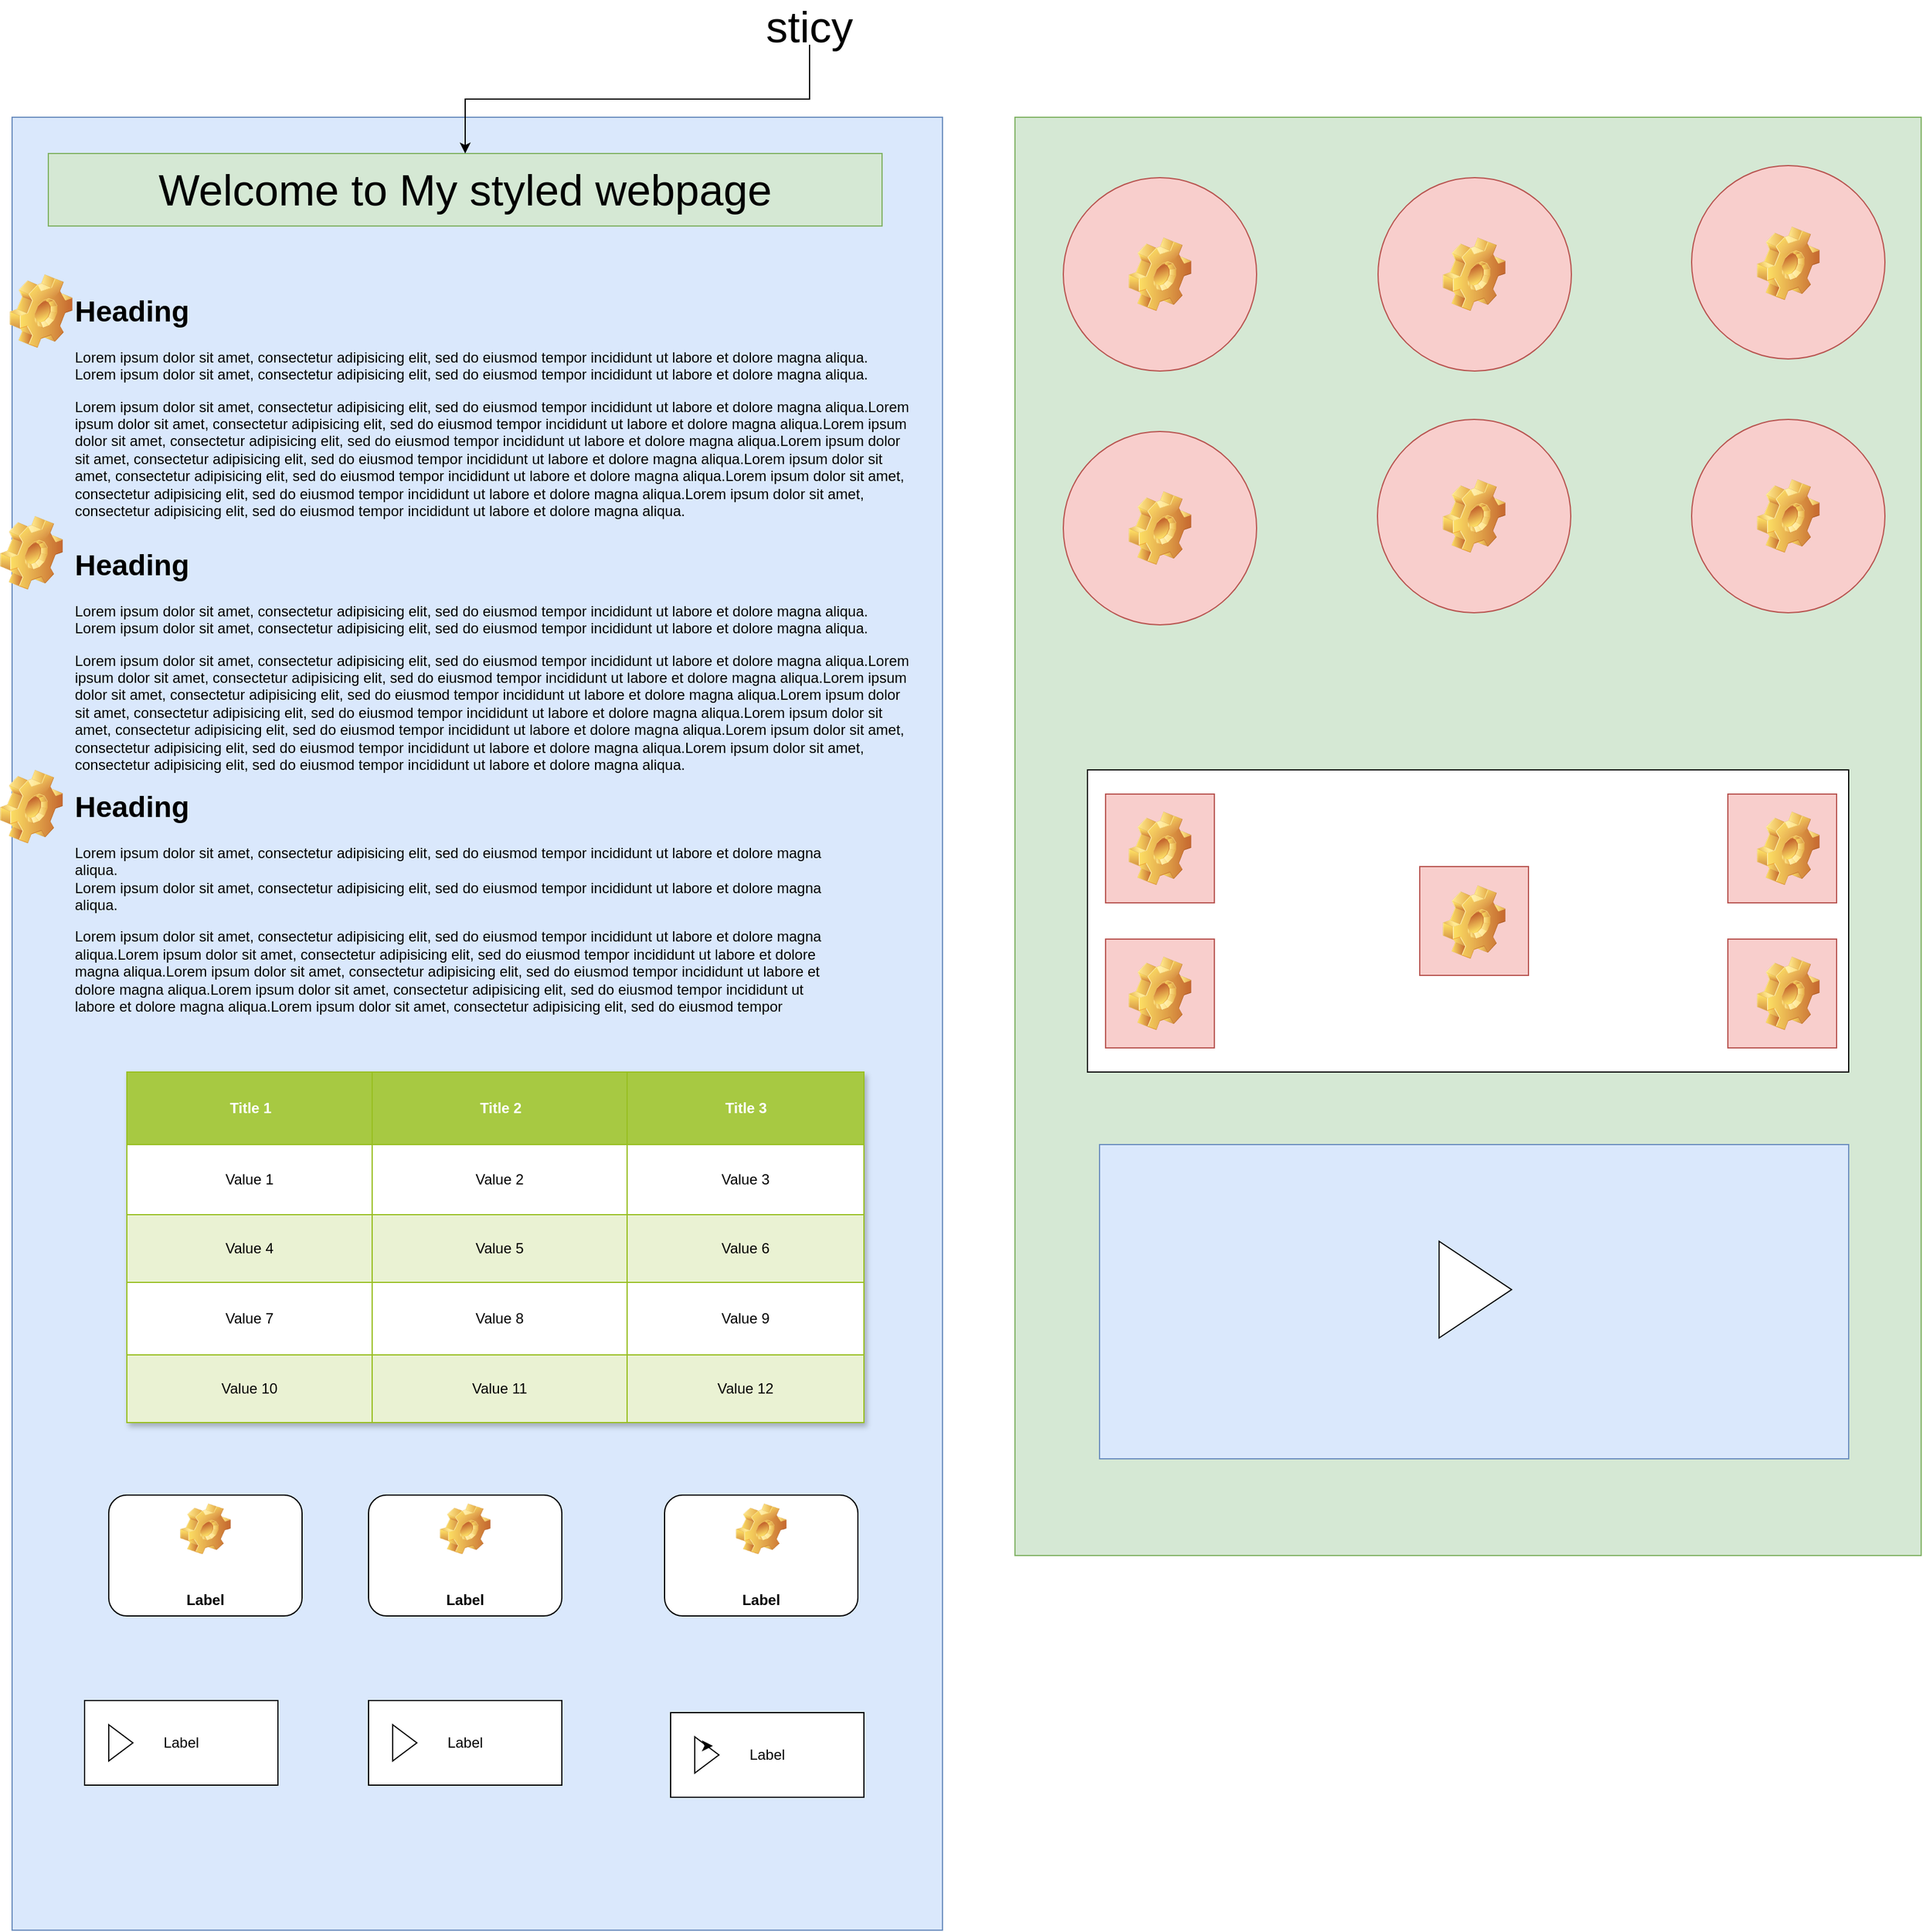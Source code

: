 <mxfile version="24.8.0">
  <diagram name="Страница — 1" id="HoLshnCDDDH5uAc-GFAD">
    <mxGraphModel dx="3187" dy="1733" grid="1" gridSize="10" guides="1" tooltips="1" connect="1" arrows="1" fold="1" page="1" pageScale="1" pageWidth="827" pageHeight="1169" math="0" shadow="0">
      <root>
        <mxCell id="0" />
        <mxCell id="1" parent="0" />
        <mxCell id="HFtfVX_ovQ1HP7ZbWY39-1" value="" style="rounded=0;whiteSpace=wrap;html=1;fillColor=#dae8fc;strokeColor=#6c8ebf;" vertex="1" parent="1">
          <mxGeometry x="30" y="120" width="770" height="1500" as="geometry" />
        </mxCell>
        <mxCell id="HFtfVX_ovQ1HP7ZbWY39-2" value="&lt;font style=&quot;font-size: 36px;&quot;&gt;Welcome to My styled webpage&lt;/font&gt;" style="rounded=0;whiteSpace=wrap;html=1;fillColor=#d5e8d4;strokeColor=#82b366;" vertex="1" parent="1">
          <mxGeometry x="60" y="150" width="690" height="60" as="geometry" />
        </mxCell>
        <mxCell id="HFtfVX_ovQ1HP7ZbWY39-3" value="&lt;h1 style=&quot;margin-top: 0px;&quot;&gt;Heading&lt;/h1&gt;&lt;p&gt;Lorem ipsum dolor sit amet, consectetur adipisicing elit, sed do eiusmod tempor incididunt ut labore et dolore magna aliqua.&lt;br&gt;Lorem ipsum dolor sit amet, consectetur adipisicing elit, sed do eiusmod tempor incididunt ut labore et dolore magna aliqua.&lt;/p&gt;&lt;p&gt;Lorem ipsum dolor sit amet, consectetur adipisicing elit, sed do eiusmod tempor incididunt ut labore et dolore magna aliqua.&lt;span style=&quot;background-color: initial;&quot;&gt;Lorem ipsum dolor sit amet, consectetur adipisicing elit, sed do eiusmod tempor incididunt ut labore et dolore magna aliqua.&lt;/span&gt;&lt;span style=&quot;background-color: initial;&quot;&gt;Lorem ipsum dolor sit amet, consectetur adipisicing elit, sed do eiusmod tempor incididunt ut labore et dolore magna aliqua.&lt;/span&gt;&lt;span style=&quot;background-color: initial;&quot;&gt;Lorem ipsum dolor sit amet, consectetur adipisicing elit, sed do eiusmod tempor incididunt ut labore et dolore magna aliqua.&lt;/span&gt;&lt;span style=&quot;background-color: initial;&quot;&gt;Lorem ipsum dolor sit amet, consectetur adipisicing elit, sed do eiusmod tempor incididunt ut labore et dolore magna aliqua.&lt;/span&gt;&lt;span style=&quot;background-color: initial;&quot;&gt;Lorem ipsum dolor sit amet, consectetur adipisicing elit, sed do eiusmod tempor incididunt ut labore et dolore magna aliqua.&lt;/span&gt;&lt;span style=&quot;background-color: initial;&quot;&gt;Lorem ipsum dolor sit amet, consectetur adipisicing elit, sed do eiusmod tempor incididunt ut labore et dolore magna aliqua.&lt;/span&gt;&lt;/p&gt;" style="text;html=1;whiteSpace=wrap;overflow=hidden;rounded=0;" vertex="1" parent="1">
          <mxGeometry x="80" y="260" width="700" height="190" as="geometry" />
        </mxCell>
        <mxCell id="HFtfVX_ovQ1HP7ZbWY39-4" value="&lt;h1 style=&quot;margin-top: 0px;&quot;&gt;Heading&lt;/h1&gt;&lt;p&gt;Lorem ipsum dolor sit amet, consectetur adipisicing elit, sed do eiusmod tempor incididunt ut labore et dolore magna aliqua.&lt;br&gt;Lorem ipsum dolor sit amet, consectetur adipisicing elit, sed do eiusmod tempor incididunt ut labore et dolore magna aliqua.&lt;/p&gt;&lt;p&gt;Lorem ipsum dolor sit amet, consectetur adipisicing elit, sed do eiusmod tempor incididunt ut labore et dolore magna aliqua.&lt;span style=&quot;background-color: initial;&quot;&gt;Lorem ipsum dolor sit amet, consectetur adipisicing elit, sed do eiusmod tempor incididunt ut labore et dolore magna aliqua.&lt;/span&gt;&lt;span style=&quot;background-color: initial;&quot;&gt;Lorem ipsum dolor sit amet, consectetur adipisicing elit, sed do eiusmod tempor incididunt ut labore et dolore magna aliqua.&lt;/span&gt;&lt;span style=&quot;background-color: initial;&quot;&gt;Lorem ipsum dolor sit amet, consectetur adipisicing elit, sed do eiusmod tempor incididunt ut labore et dolore magna aliqua.&lt;/span&gt;&lt;span style=&quot;background-color: initial;&quot;&gt;Lorem ipsum dolor sit amet, consectetur adipisicing elit, sed do eiusmod tempor incididunt ut labore et dolore magna aliqua.&lt;/span&gt;&lt;span style=&quot;background-color: initial;&quot;&gt;Lorem ipsum dolor sit amet, consectetur adipisicing elit, sed do eiusmod tempor incididunt ut labore et dolore magna aliqua.&lt;/span&gt;&lt;span style=&quot;background-color: initial;&quot;&gt;Lorem ipsum dolor sit amet, consectetur adipisicing elit, sed do eiusmod tempor incididunt ut labore et dolore magna aliqua.&lt;/span&gt;&lt;/p&gt;" style="text;html=1;whiteSpace=wrap;overflow=hidden;rounded=0;" vertex="1" parent="1">
          <mxGeometry x="80" y="470" width="700" height="190" as="geometry" />
        </mxCell>
        <mxCell id="HFtfVX_ovQ1HP7ZbWY39-5" value="&lt;h1 style=&quot;margin-top: 0px;&quot;&gt;Heading&lt;/h1&gt;&lt;p&gt;Lorem ipsum dolor sit amet, consectetur adipisicing elit, sed do eiusmod tempor incididunt ut labore et dolore magna aliqua.&lt;br&gt;Lorem ipsum dolor sit amet, consectetur adipisicing elit, sed do eiusmod tempor incididunt ut labore et dolore magna aliqua.&lt;/p&gt;&lt;p&gt;Lorem ipsum dolor sit amet, consectetur adipisicing elit, sed do eiusmod tempor incididunt ut labore et dolore magna aliqua.&lt;span style=&quot;background-color: initial;&quot;&gt;Lorem ipsum dolor sit amet, consectetur adipisicing elit, sed do eiusmod tempor incididunt ut labore et dolore magna aliqua.&lt;/span&gt;&lt;span style=&quot;background-color: initial;&quot;&gt;Lorem ipsum dolor sit amet, consectetur adipisicing elit, sed do eiusmod tempor incididunt ut labore et dolore magna aliqua.&lt;/span&gt;&lt;span style=&quot;background-color: initial;&quot;&gt;Lorem ipsum dolor sit amet, consectetur adipisicing elit, sed do eiusmod tempor incididunt ut labore et dolore magna aliqua.&lt;/span&gt;&lt;span style=&quot;background-color: initial;&quot;&gt;Lorem ipsum dolor sit amet, consectetur adipisicing elit, sed do eiusmod tempor incididunt ut labore et dolore magna aliqua.&lt;/span&gt;&lt;span style=&quot;background-color: initial;&quot;&gt;Lorem ipsum dolor sit amet, consectetur adipisicing elit, sed do eiusmod tempor incididunt ut labore et dolore magna aliqua.&lt;/span&gt;&lt;span style=&quot;background-color: initial;&quot;&gt;Lorem ipsum dolor sit amet, consectetur adipisicing elit, sed do eiusmod tempor incididunt ut labore et dolore magna aliqua.&lt;/span&gt;&lt;/p&gt;" style="text;html=1;whiteSpace=wrap;overflow=hidden;rounded=0;" vertex="1" parent="1">
          <mxGeometry x="80" y="670" width="630" height="190" as="geometry" />
        </mxCell>
        <mxCell id="HFtfVX_ovQ1HP7ZbWY39-6" value="" style="shape=image;html=1;verticalLabelPosition=bottom;verticalAlign=top;imageAspect=1;aspect=fixed;image=img/clipart/Gear_128x128.png" vertex="1" parent="1">
          <mxGeometry x="28" y="250" width="52" height="61" as="geometry" />
        </mxCell>
        <mxCell id="HFtfVX_ovQ1HP7ZbWY39-7" value="" style="shape=image;html=1;verticalLabelPosition=bottom;verticalAlign=top;imageAspect=1;aspect=fixed;image=img/clipart/Gear_128x128.png" vertex="1" parent="1">
          <mxGeometry x="20" y="450" width="52" height="61" as="geometry" />
        </mxCell>
        <mxCell id="HFtfVX_ovQ1HP7ZbWY39-8" value="" style="shape=image;html=1;verticalLabelPosition=bottom;verticalAlign=top;imageAspect=1;aspect=fixed;image=img/clipart/Gear_128x128.png" vertex="1" parent="1">
          <mxGeometry x="20" y="660" width="52" height="61" as="geometry" />
        </mxCell>
        <mxCell id="HFtfVX_ovQ1HP7ZbWY39-9" value="Assets" style="childLayout=tableLayout;recursiveResize=0;strokeColor=#98bf21;fillColor=#A7C942;shadow=1;" vertex="1" parent="1">
          <mxGeometry x="125" y="910" width="610" height="290" as="geometry" />
        </mxCell>
        <mxCell id="HFtfVX_ovQ1HP7ZbWY39-10" style="shape=tableRow;horizontal=0;startSize=0;swimlaneHead=0;swimlaneBody=0;top=0;left=0;bottom=0;right=0;dropTarget=0;collapsible=0;recursiveResize=0;expand=0;fontStyle=0;strokeColor=inherit;fillColor=#ffffff;" vertex="1" parent="HFtfVX_ovQ1HP7ZbWY39-9">
          <mxGeometry width="610" height="60" as="geometry" />
        </mxCell>
        <mxCell id="HFtfVX_ovQ1HP7ZbWY39-11" value="Title 1" style="connectable=0;recursiveResize=0;strokeColor=inherit;fillColor=#A7C942;align=center;fontStyle=1;fontColor=#FFFFFF;html=1;" vertex="1" parent="HFtfVX_ovQ1HP7ZbWY39-10">
          <mxGeometry width="203" height="60" as="geometry">
            <mxRectangle width="203" height="60" as="alternateBounds" />
          </mxGeometry>
        </mxCell>
        <mxCell id="HFtfVX_ovQ1HP7ZbWY39-12" value="Title 2" style="connectable=0;recursiveResize=0;strokeColor=inherit;fillColor=#A7C942;align=center;fontStyle=1;fontColor=#FFFFFF;html=1;" vertex="1" parent="HFtfVX_ovQ1HP7ZbWY39-10">
          <mxGeometry x="203" width="211" height="60" as="geometry">
            <mxRectangle width="211" height="60" as="alternateBounds" />
          </mxGeometry>
        </mxCell>
        <mxCell id="HFtfVX_ovQ1HP7ZbWY39-13" value="Title 3" style="connectable=0;recursiveResize=0;strokeColor=inherit;fillColor=#A7C942;align=center;fontStyle=1;fontColor=#FFFFFF;html=1;" vertex="1" parent="HFtfVX_ovQ1HP7ZbWY39-10">
          <mxGeometry x="414" width="196" height="60" as="geometry">
            <mxRectangle width="196" height="60" as="alternateBounds" />
          </mxGeometry>
        </mxCell>
        <mxCell id="HFtfVX_ovQ1HP7ZbWY39-14" value="" style="shape=tableRow;horizontal=0;startSize=0;swimlaneHead=0;swimlaneBody=0;top=0;left=0;bottom=0;right=0;dropTarget=0;collapsible=0;recursiveResize=0;expand=0;fontStyle=0;strokeColor=inherit;fillColor=#ffffff;" vertex="1" parent="HFtfVX_ovQ1HP7ZbWY39-9">
          <mxGeometry y="60" width="610" height="58" as="geometry" />
        </mxCell>
        <mxCell id="HFtfVX_ovQ1HP7ZbWY39-15" value="Value 1" style="connectable=0;recursiveResize=0;strokeColor=inherit;fillColor=inherit;align=center;whiteSpace=wrap;html=1;" vertex="1" parent="HFtfVX_ovQ1HP7ZbWY39-14">
          <mxGeometry width="203" height="58" as="geometry">
            <mxRectangle width="203" height="58" as="alternateBounds" />
          </mxGeometry>
        </mxCell>
        <mxCell id="HFtfVX_ovQ1HP7ZbWY39-16" value="Value 2" style="connectable=0;recursiveResize=0;strokeColor=inherit;fillColor=inherit;align=center;whiteSpace=wrap;html=1;" vertex="1" parent="HFtfVX_ovQ1HP7ZbWY39-14">
          <mxGeometry x="203" width="211" height="58" as="geometry">
            <mxRectangle width="211" height="58" as="alternateBounds" />
          </mxGeometry>
        </mxCell>
        <mxCell id="HFtfVX_ovQ1HP7ZbWY39-17" value="Value 3" style="connectable=0;recursiveResize=0;strokeColor=inherit;fillColor=inherit;align=center;whiteSpace=wrap;html=1;" vertex="1" parent="HFtfVX_ovQ1HP7ZbWY39-14">
          <mxGeometry x="414" width="196" height="58" as="geometry">
            <mxRectangle width="196" height="58" as="alternateBounds" />
          </mxGeometry>
        </mxCell>
        <mxCell id="HFtfVX_ovQ1HP7ZbWY39-18" value="" style="shape=tableRow;horizontal=0;startSize=0;swimlaneHead=0;swimlaneBody=0;top=0;left=0;bottom=0;right=0;dropTarget=0;collapsible=0;recursiveResize=0;expand=0;fontStyle=1;strokeColor=inherit;fillColor=#EAF2D3;" vertex="1" parent="HFtfVX_ovQ1HP7ZbWY39-9">
          <mxGeometry y="118" width="610" height="56" as="geometry" />
        </mxCell>
        <mxCell id="HFtfVX_ovQ1HP7ZbWY39-19" value="Value 4" style="connectable=0;recursiveResize=0;strokeColor=inherit;fillColor=inherit;whiteSpace=wrap;html=1;" vertex="1" parent="HFtfVX_ovQ1HP7ZbWY39-18">
          <mxGeometry width="203" height="56" as="geometry">
            <mxRectangle width="203" height="56" as="alternateBounds" />
          </mxGeometry>
        </mxCell>
        <mxCell id="HFtfVX_ovQ1HP7ZbWY39-20" value="Value 5" style="connectable=0;recursiveResize=0;strokeColor=inherit;fillColor=inherit;whiteSpace=wrap;html=1;" vertex="1" parent="HFtfVX_ovQ1HP7ZbWY39-18">
          <mxGeometry x="203" width="211" height="56" as="geometry">
            <mxRectangle width="211" height="56" as="alternateBounds" />
          </mxGeometry>
        </mxCell>
        <mxCell id="HFtfVX_ovQ1HP7ZbWY39-21" value="Value 6" style="connectable=0;recursiveResize=0;strokeColor=inherit;fillColor=inherit;whiteSpace=wrap;html=1;" vertex="1" parent="HFtfVX_ovQ1HP7ZbWY39-18">
          <mxGeometry x="414" width="196" height="56" as="geometry">
            <mxRectangle width="196" height="56" as="alternateBounds" />
          </mxGeometry>
        </mxCell>
        <mxCell id="HFtfVX_ovQ1HP7ZbWY39-22" value="" style="shape=tableRow;horizontal=0;startSize=0;swimlaneHead=0;swimlaneBody=0;top=0;left=0;bottom=0;right=0;dropTarget=0;collapsible=0;recursiveResize=0;expand=0;fontStyle=0;strokeColor=inherit;fillColor=#ffffff;" vertex="1" parent="HFtfVX_ovQ1HP7ZbWY39-9">
          <mxGeometry y="174" width="610" height="60" as="geometry" />
        </mxCell>
        <mxCell id="HFtfVX_ovQ1HP7ZbWY39-23" value="Value 7" style="connectable=0;recursiveResize=0;strokeColor=inherit;fillColor=inherit;fontStyle=0;align=center;whiteSpace=wrap;html=1;" vertex="1" parent="HFtfVX_ovQ1HP7ZbWY39-22">
          <mxGeometry width="203" height="60" as="geometry">
            <mxRectangle width="203" height="60" as="alternateBounds" />
          </mxGeometry>
        </mxCell>
        <mxCell id="HFtfVX_ovQ1HP7ZbWY39-24" value="Value 8" style="connectable=0;recursiveResize=0;strokeColor=inherit;fillColor=inherit;fontStyle=0;align=center;whiteSpace=wrap;html=1;" vertex="1" parent="HFtfVX_ovQ1HP7ZbWY39-22">
          <mxGeometry x="203" width="211" height="60" as="geometry">
            <mxRectangle width="211" height="60" as="alternateBounds" />
          </mxGeometry>
        </mxCell>
        <mxCell id="HFtfVX_ovQ1HP7ZbWY39-25" value="Value 9" style="connectable=0;recursiveResize=0;strokeColor=inherit;fillColor=inherit;fontStyle=0;align=center;whiteSpace=wrap;html=1;" vertex="1" parent="HFtfVX_ovQ1HP7ZbWY39-22">
          <mxGeometry x="414" width="196" height="60" as="geometry">
            <mxRectangle width="196" height="60" as="alternateBounds" />
          </mxGeometry>
        </mxCell>
        <mxCell id="HFtfVX_ovQ1HP7ZbWY39-26" value="" style="shape=tableRow;horizontal=0;startSize=0;swimlaneHead=0;swimlaneBody=0;top=0;left=0;bottom=0;right=0;dropTarget=0;collapsible=0;recursiveResize=0;expand=0;fontStyle=1;strokeColor=inherit;fillColor=#EAF2D3;" vertex="1" parent="HFtfVX_ovQ1HP7ZbWY39-9">
          <mxGeometry y="234" width="610" height="56" as="geometry" />
        </mxCell>
        <mxCell id="HFtfVX_ovQ1HP7ZbWY39-27" value="Value 10" style="connectable=0;recursiveResize=0;strokeColor=inherit;fillColor=inherit;whiteSpace=wrap;html=1;" vertex="1" parent="HFtfVX_ovQ1HP7ZbWY39-26">
          <mxGeometry width="203" height="56" as="geometry">
            <mxRectangle width="203" height="56" as="alternateBounds" />
          </mxGeometry>
        </mxCell>
        <mxCell id="HFtfVX_ovQ1HP7ZbWY39-28" value="Value 11" style="connectable=0;recursiveResize=0;strokeColor=inherit;fillColor=inherit;whiteSpace=wrap;html=1;" vertex="1" parent="HFtfVX_ovQ1HP7ZbWY39-26">
          <mxGeometry x="203" width="211" height="56" as="geometry">
            <mxRectangle width="211" height="56" as="alternateBounds" />
          </mxGeometry>
        </mxCell>
        <mxCell id="HFtfVX_ovQ1HP7ZbWY39-29" value="Value 12" style="connectable=0;recursiveResize=0;strokeColor=inherit;fillColor=inherit;whiteSpace=wrap;html=1;" vertex="1" parent="HFtfVX_ovQ1HP7ZbWY39-26">
          <mxGeometry x="414" width="196" height="56" as="geometry">
            <mxRectangle width="196" height="56" as="alternateBounds" />
          </mxGeometry>
        </mxCell>
        <mxCell id="HFtfVX_ovQ1HP7ZbWY39-30" value="Label" style="label;whiteSpace=wrap;html=1;align=center;verticalAlign=bottom;spacingLeft=0;spacingBottom=4;imageAlign=center;imageVerticalAlign=top;image=img/clipart/Gear_128x128.png" vertex="1" parent="1">
          <mxGeometry x="110" y="1260" width="160" height="100" as="geometry" />
        </mxCell>
        <mxCell id="HFtfVX_ovQ1HP7ZbWY39-31" value="Label" style="label;whiteSpace=wrap;html=1;align=center;verticalAlign=bottom;spacingLeft=0;spacingBottom=4;imageAlign=center;imageVerticalAlign=top;image=img/clipart/Gear_128x128.png" vertex="1" parent="1">
          <mxGeometry x="325" y="1260" width="160" height="100" as="geometry" />
        </mxCell>
        <mxCell id="HFtfVX_ovQ1HP7ZbWY39-32" value="Label" style="label;whiteSpace=wrap;html=1;align=center;verticalAlign=bottom;spacingLeft=0;spacingBottom=4;imageAlign=center;imageVerticalAlign=top;image=img/clipart/Gear_128x128.png" vertex="1" parent="1">
          <mxGeometry x="570" y="1260" width="160" height="100" as="geometry" />
        </mxCell>
        <mxCell id="HFtfVX_ovQ1HP7ZbWY39-33" value="Label" style="html=1;whiteSpace=wrap;container=1;recursiveResize=0;collapsible=0;" vertex="1" parent="1">
          <mxGeometry x="90" y="1430" width="160" height="70" as="geometry" />
        </mxCell>
        <mxCell id="HFtfVX_ovQ1HP7ZbWY39-34" value="" style="triangle;html=1;whiteSpace=wrap;" vertex="1" parent="HFtfVX_ovQ1HP7ZbWY39-33">
          <mxGeometry x="20" y="20" width="20" height="30" as="geometry" />
        </mxCell>
        <mxCell id="HFtfVX_ovQ1HP7ZbWY39-35" value="Label" style="html=1;whiteSpace=wrap;container=1;recursiveResize=0;collapsible=0;" vertex="1" parent="1">
          <mxGeometry x="325" y="1430" width="160" height="70" as="geometry" />
        </mxCell>
        <mxCell id="HFtfVX_ovQ1HP7ZbWY39-36" value="" style="triangle;html=1;whiteSpace=wrap;" vertex="1" parent="HFtfVX_ovQ1HP7ZbWY39-35">
          <mxGeometry x="20" y="20" width="20" height="30" as="geometry" />
        </mxCell>
        <mxCell id="HFtfVX_ovQ1HP7ZbWY39-37" value="Label" style="html=1;whiteSpace=wrap;container=1;recursiveResize=0;collapsible=0;" vertex="1" parent="1">
          <mxGeometry x="575" y="1440" width="160" height="70" as="geometry" />
        </mxCell>
        <mxCell id="HFtfVX_ovQ1HP7ZbWY39-38" value="" style="triangle;html=1;whiteSpace=wrap;" vertex="1" parent="HFtfVX_ovQ1HP7ZbWY39-37">
          <mxGeometry x="20" y="20" width="20" height="30" as="geometry" />
        </mxCell>
        <mxCell id="HFtfVX_ovQ1HP7ZbWY39-65" style="edgeStyle=orthogonalEdgeStyle;rounded=0;orthogonalLoop=1;jettySize=auto;html=1;exitX=0.5;exitY=0;exitDx=0;exitDy=0;entryX=0.219;entryY=0.392;entryDx=0;entryDy=0;entryPerimeter=0;" edge="1" parent="HFtfVX_ovQ1HP7ZbWY39-37" source="HFtfVX_ovQ1HP7ZbWY39-38" target="HFtfVX_ovQ1HP7ZbWY39-37">
          <mxGeometry relative="1" as="geometry" />
        </mxCell>
        <mxCell id="HFtfVX_ovQ1HP7ZbWY39-39" value="" style="rounded=0;whiteSpace=wrap;html=1;fillColor=#d5e8d4;strokeColor=#82b366;" vertex="1" parent="1">
          <mxGeometry x="860" y="120" width="750" height="1190" as="geometry" />
        </mxCell>
        <mxCell id="HFtfVX_ovQ1HP7ZbWY39-40" value="" style="ellipse;whiteSpace=wrap;html=1;aspect=fixed;fillColor=#f8cecc;strokeColor=#b85450;" vertex="1" parent="1">
          <mxGeometry x="900" y="170" width="160" height="160" as="geometry" />
        </mxCell>
        <mxCell id="HFtfVX_ovQ1HP7ZbWY39-41" value="" style="ellipse;whiteSpace=wrap;html=1;aspect=fixed;fillColor=#f8cecc;strokeColor=#b85450;" vertex="1" parent="1">
          <mxGeometry x="900" y="380" width="160" height="160" as="geometry" />
        </mxCell>
        <mxCell id="HFtfVX_ovQ1HP7ZbWY39-42" value="" style="ellipse;whiteSpace=wrap;html=1;aspect=fixed;fillColor=#f8cecc;strokeColor=#b85450;" vertex="1" parent="1">
          <mxGeometry x="1160.5" y="170" width="160" height="160" as="geometry" />
        </mxCell>
        <mxCell id="HFtfVX_ovQ1HP7ZbWY39-43" value="" style="ellipse;whiteSpace=wrap;html=1;aspect=fixed;fillColor=#f8cecc;strokeColor=#b85450;" vertex="1" parent="1">
          <mxGeometry x="1420" y="160" width="160" height="160" as="geometry" />
        </mxCell>
        <mxCell id="HFtfVX_ovQ1HP7ZbWY39-44" value="" style="ellipse;whiteSpace=wrap;html=1;aspect=fixed;fillColor=#f8cecc;strokeColor=#b85450;" vertex="1" parent="1">
          <mxGeometry x="1160" y="370" width="160" height="160" as="geometry" />
        </mxCell>
        <mxCell id="HFtfVX_ovQ1HP7ZbWY39-45" value="" style="ellipse;whiteSpace=wrap;html=1;aspect=fixed;fillColor=#f8cecc;strokeColor=#b85450;" vertex="1" parent="1">
          <mxGeometry x="1420" y="370" width="160" height="160" as="geometry" />
        </mxCell>
        <mxCell id="HFtfVX_ovQ1HP7ZbWY39-46" value="" style="shape=image;html=1;verticalLabelPosition=bottom;verticalAlign=top;imageAspect=1;aspect=fixed;image=img/clipart/Gear_128x128.png" vertex="1" parent="1">
          <mxGeometry x="954" y="219.5" width="52" height="61" as="geometry" />
        </mxCell>
        <mxCell id="HFtfVX_ovQ1HP7ZbWY39-47" value="" style="shape=image;html=1;verticalLabelPosition=bottom;verticalAlign=top;imageAspect=1;aspect=fixed;image=img/clipart/Gear_128x128.png" vertex="1" parent="1">
          <mxGeometry x="1214" y="219.5" width="52" height="61" as="geometry" />
        </mxCell>
        <mxCell id="HFtfVX_ovQ1HP7ZbWY39-48" value="" style="shape=image;html=1;verticalLabelPosition=bottom;verticalAlign=top;imageAspect=1;aspect=fixed;image=img/clipart/Gear_128x128.png" vertex="1" parent="1">
          <mxGeometry x="1474" y="210.5" width="52" height="61" as="geometry" />
        </mxCell>
        <mxCell id="HFtfVX_ovQ1HP7ZbWY39-49" value="" style="shape=image;html=1;verticalLabelPosition=bottom;verticalAlign=top;imageAspect=1;aspect=fixed;image=img/clipart/Gear_128x128.png" vertex="1" parent="1">
          <mxGeometry x="954" y="429.5" width="52" height="61" as="geometry" />
        </mxCell>
        <mxCell id="HFtfVX_ovQ1HP7ZbWY39-50" value="" style="shape=image;html=1;verticalLabelPosition=bottom;verticalAlign=top;imageAspect=1;aspect=fixed;image=img/clipart/Gear_128x128.png" vertex="1" parent="1">
          <mxGeometry x="1214" y="419.5" width="52" height="61" as="geometry" />
        </mxCell>
        <mxCell id="HFtfVX_ovQ1HP7ZbWY39-51" value="" style="shape=image;html=1;verticalLabelPosition=bottom;verticalAlign=top;imageAspect=1;aspect=fixed;image=img/clipart/Gear_128x128.png" vertex="1" parent="1">
          <mxGeometry x="1474" y="419.5" width="52" height="61" as="geometry" />
        </mxCell>
        <mxCell id="HFtfVX_ovQ1HP7ZbWY39-52" value="" style="rounded=0;whiteSpace=wrap;html=1;" vertex="1" parent="1">
          <mxGeometry x="920" y="660" width="630" height="250" as="geometry" />
        </mxCell>
        <mxCell id="HFtfVX_ovQ1HP7ZbWY39-53" value="" style="rounded=0;whiteSpace=wrap;html=1;fillColor=#f8cecc;strokeColor=#b85450;" vertex="1" parent="1">
          <mxGeometry x="935" y="680" width="90" height="90" as="geometry" />
        </mxCell>
        <mxCell id="HFtfVX_ovQ1HP7ZbWY39-54" value="" style="rounded=0;whiteSpace=wrap;html=1;fillColor=#f8cecc;strokeColor=#b85450;" vertex="1" parent="1">
          <mxGeometry x="1450" y="680" width="90" height="90" as="geometry" />
        </mxCell>
        <mxCell id="HFtfVX_ovQ1HP7ZbWY39-55" value="" style="rounded=0;whiteSpace=wrap;html=1;fillColor=#f8cecc;strokeColor=#b85450;" vertex="1" parent="1">
          <mxGeometry x="935" y="800" width="90" height="90" as="geometry" />
        </mxCell>
        <mxCell id="HFtfVX_ovQ1HP7ZbWY39-56" value="" style="rounded=0;whiteSpace=wrap;html=1;fillColor=#f8cecc;strokeColor=#b85450;" vertex="1" parent="1">
          <mxGeometry x="1450" y="800" width="90" height="90" as="geometry" />
        </mxCell>
        <mxCell id="HFtfVX_ovQ1HP7ZbWY39-57" value="" style="rounded=0;whiteSpace=wrap;html=1;fillColor=#f8cecc;strokeColor=#b85450;" vertex="1" parent="1">
          <mxGeometry x="1195" y="740" width="90" height="90" as="geometry" />
        </mxCell>
        <mxCell id="HFtfVX_ovQ1HP7ZbWY39-58" value="" style="shape=image;html=1;verticalLabelPosition=bottom;verticalAlign=top;imageAspect=1;aspect=fixed;image=img/clipart/Gear_128x128.png" vertex="1" parent="1">
          <mxGeometry x="954" y="694.5" width="52" height="61" as="geometry" />
        </mxCell>
        <mxCell id="HFtfVX_ovQ1HP7ZbWY39-59" value="" style="shape=image;html=1;verticalLabelPosition=bottom;verticalAlign=top;imageAspect=1;aspect=fixed;image=img/clipart/Gear_128x128.png" vertex="1" parent="1">
          <mxGeometry x="1474" y="694.5" width="52" height="61" as="geometry" />
        </mxCell>
        <mxCell id="HFtfVX_ovQ1HP7ZbWY39-60" value="" style="shape=image;html=1;verticalLabelPosition=bottom;verticalAlign=top;imageAspect=1;aspect=fixed;image=img/clipart/Gear_128x128.png" vertex="1" parent="1">
          <mxGeometry x="954" y="814.5" width="52" height="61" as="geometry" />
        </mxCell>
        <mxCell id="HFtfVX_ovQ1HP7ZbWY39-61" value="" style="shape=image;html=1;verticalLabelPosition=bottom;verticalAlign=top;imageAspect=1;aspect=fixed;image=img/clipart/Gear_128x128.png" vertex="1" parent="1">
          <mxGeometry x="1474" y="814.5" width="52" height="61" as="geometry" />
        </mxCell>
        <mxCell id="HFtfVX_ovQ1HP7ZbWY39-62" value="" style="shape=image;html=1;verticalLabelPosition=bottom;verticalAlign=top;imageAspect=1;aspect=fixed;image=img/clipart/Gear_128x128.png" vertex="1" parent="1">
          <mxGeometry x="1214" y="755.5" width="52" height="61" as="geometry" />
        </mxCell>
        <mxCell id="HFtfVX_ovQ1HP7ZbWY39-64" style="edgeStyle=orthogonalEdgeStyle;rounded=0;orthogonalLoop=1;jettySize=auto;html=1;" edge="1" parent="1" source="HFtfVX_ovQ1HP7ZbWY39-63" target="HFtfVX_ovQ1HP7ZbWY39-2">
          <mxGeometry relative="1" as="geometry" />
        </mxCell>
        <mxCell id="HFtfVX_ovQ1HP7ZbWY39-63" value="&lt;font style=&quot;font-size: 36px;&quot;&gt;sticy&lt;/font&gt;" style="text;html=1;align=center;verticalAlign=middle;whiteSpace=wrap;rounded=0;" vertex="1" parent="1">
          <mxGeometry x="660" y="30" width="60" height="30" as="geometry" />
        </mxCell>
        <mxCell id="HFtfVX_ovQ1HP7ZbWY39-66" value="" style="rounded=0;whiteSpace=wrap;html=1;fillColor=#dae8fc;strokeColor=#6c8ebf;" vertex="1" parent="1">
          <mxGeometry x="930" y="970" width="620" height="260" as="geometry" />
        </mxCell>
        <mxCell id="HFtfVX_ovQ1HP7ZbWY39-67" value="" style="triangle;whiteSpace=wrap;html=1;" vertex="1" parent="1">
          <mxGeometry x="1211" y="1050" width="60" height="80" as="geometry" />
        </mxCell>
      </root>
    </mxGraphModel>
  </diagram>
</mxfile>
